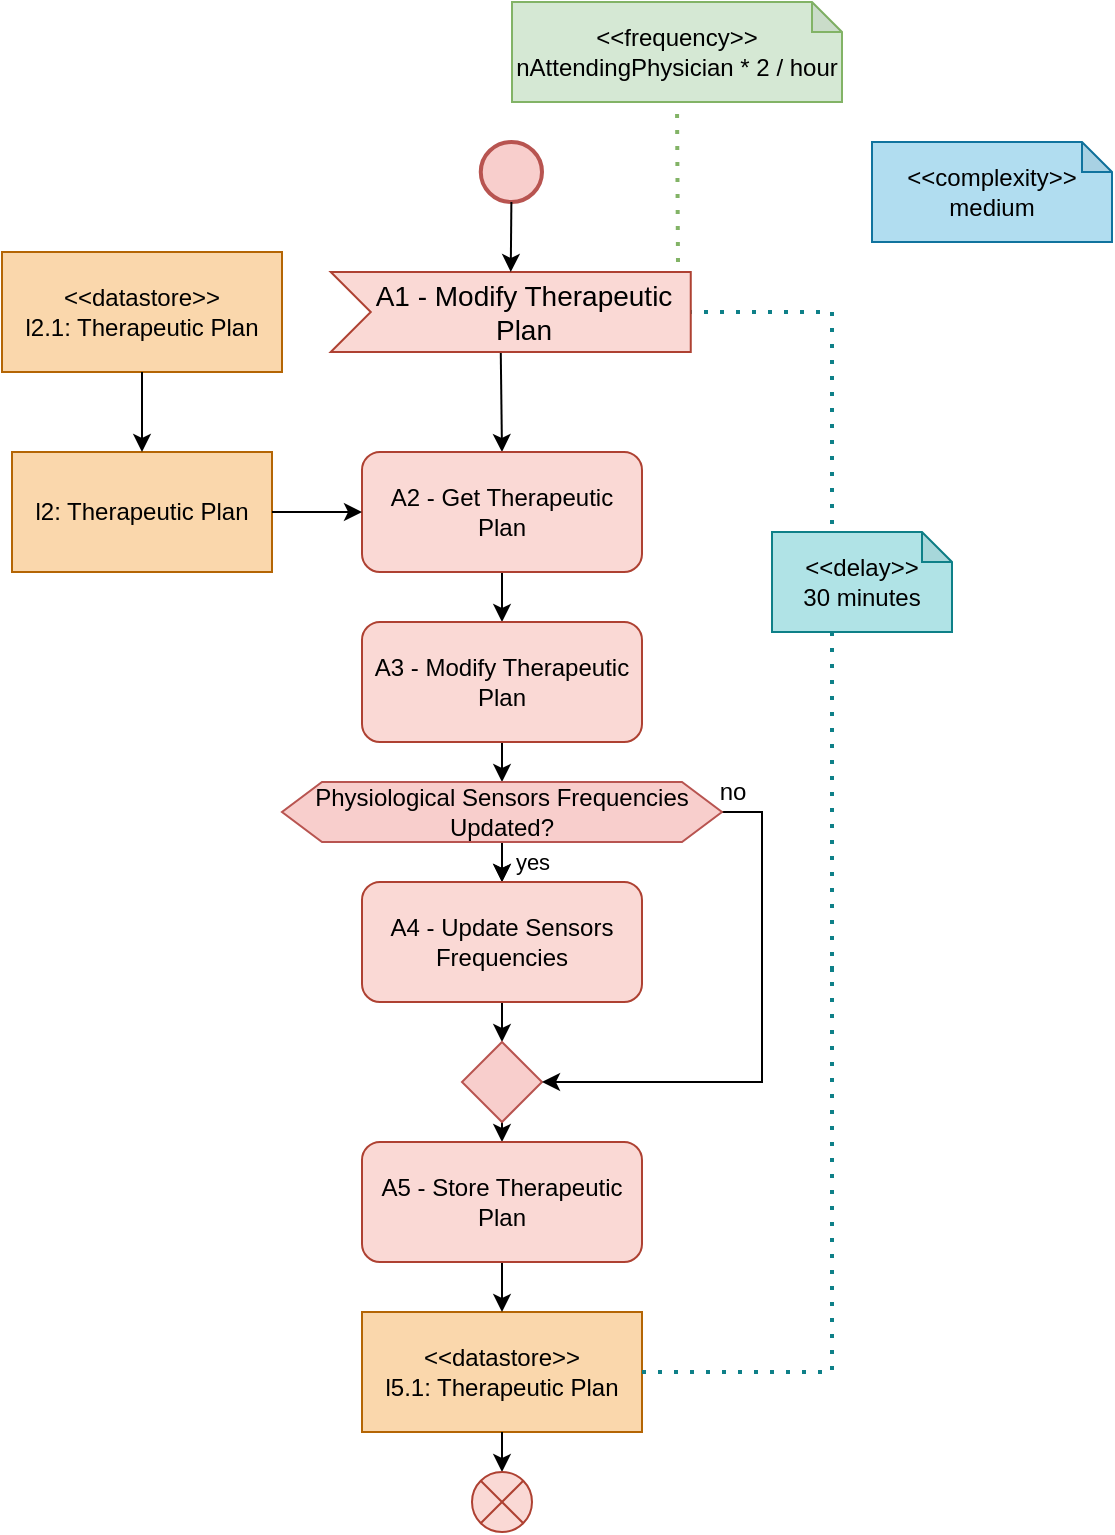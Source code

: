 <mxfile version="28.1.2">
  <diagram id="UrurUdrSDqCXS8JNvl6W" name="Pagina-1">
    <mxGraphModel dx="1034" dy="1747" grid="1" gridSize="10" guides="1" tooltips="1" connect="1" arrows="1" fold="1" page="1" pageScale="1" pageWidth="827" pageHeight="1169" math="0" shadow="0">
      <root>
        <mxCell id="0" />
        <mxCell id="1" parent="0" />
        <mxCell id="wKtUoYY_m25yU4mqdhPB-1" value="l2: Therapeutic Plan" style="rounded=0;whiteSpace=wrap;html=1;fillColor=#fad7ac;strokeColor=#b46504;" parent="1" vertex="1">
          <mxGeometry x="130" y="155" width="130" height="60" as="geometry" />
        </mxCell>
        <mxCell id="wKtUoYY_m25yU4mqdhPB-2" value="" style="endArrow=classic;html=1;rounded=0;exitX=0;exitY=0;exitDx=85;exitDy=40;exitPerimeter=0;entryX=0.5;entryY=0;entryDx=0;entryDy=0;" parent="1" source="wKtUoYY_m25yU4mqdhPB-16" target="wKtUoYY_m25yU4mqdhPB-18" edge="1">
          <mxGeometry width="50" height="50" relative="1" as="geometry">
            <mxPoint x="380" y="235" as="sourcePoint" />
            <mxPoint x="430" y="185" as="targetPoint" />
          </mxGeometry>
        </mxCell>
        <mxCell id="wKtUoYY_m25yU4mqdhPB-3" value="" style="endArrow=classic;html=1;rounded=0;exitX=0.5;exitY=1;exitDx=0;exitDy=0;entryX=0.5;entryY=0;entryDx=0;entryDy=0;" parent="1" source="wKtUoYY_m25yU4mqdhPB-18" target="wKtUoYY_m25yU4mqdhPB-19" edge="1">
          <mxGeometry width="50" height="50" relative="1" as="geometry">
            <mxPoint x="380" y="235" as="sourcePoint" />
            <mxPoint x="375" y="255" as="targetPoint" />
          </mxGeometry>
        </mxCell>
        <mxCell id="wKtUoYY_m25yU4mqdhPB-4" value="" style="endArrow=classic;html=1;rounded=0;exitX=0.5;exitY=1;exitDx=0;exitDy=0;entryX=0.5;entryY=0;entryDx=0;entryDy=0;" parent="1" source="wKtUoYY_m25yU4mqdhPB-26" target="wKtUoYY_m25yU4mqdhPB-15" edge="1">
          <mxGeometry width="50" height="50" relative="1" as="geometry">
            <mxPoint x="375" y="365" as="sourcePoint" />
            <mxPoint x="374.001" y="406.805" as="targetPoint" />
          </mxGeometry>
        </mxCell>
        <mxCell id="wKtUoYY_m25yU4mqdhPB-5" value="&amp;lt;&amp;lt;datastore&amp;gt;&amp;gt;&lt;div&gt;l5.1: Therapeutic Plan&lt;/div&gt;" style="rounded=0;whiteSpace=wrap;html=1;fillColor=#fad7ac;strokeColor=#b46504;" parent="1" vertex="1">
          <mxGeometry x="305" y="585" width="140" height="60" as="geometry" />
        </mxCell>
        <mxCell id="wKtUoYY_m25yU4mqdhPB-6" value="" style="endArrow=classic;html=1;rounded=0;exitX=0.5;exitY=1;exitDx=0;exitDy=0;entryX=0.5;entryY=0;entryDx=0;entryDy=0;" parent="1" source="wKtUoYY_m25yU4mqdhPB-15" target="wKtUoYY_m25yU4mqdhPB-5" edge="1">
          <mxGeometry width="50" height="50" relative="1" as="geometry">
            <mxPoint x="380" y="545" as="sourcePoint" />
            <mxPoint x="430" y="495" as="targetPoint" />
          </mxGeometry>
        </mxCell>
        <mxCell id="wKtUoYY_m25yU4mqdhPB-7" value="" style="endArrow=classic;html=1;rounded=0;exitX=0.5;exitY=1;exitDx=0;exitDy=0;entryX=0.5;entryY=0;entryDx=0;entryDy=0;" parent="1" source="wKtUoYY_m25yU4mqdhPB-5" target="wKtUoYY_m25yU4mqdhPB-8" edge="1">
          <mxGeometry width="50" height="50" relative="1" as="geometry">
            <mxPoint x="380" y="545" as="sourcePoint" />
            <mxPoint x="230" y="735" as="targetPoint" />
          </mxGeometry>
        </mxCell>
        <mxCell id="wKtUoYY_m25yU4mqdhPB-8" value="" style="shape=sumEllipse;perimeter=ellipsePerimeter;whiteSpace=wrap;html=1;backgroundOutline=1;fillColor=#fad9d5;strokeColor=#ae4132;" parent="1" vertex="1">
          <mxGeometry x="360" y="665" width="30" height="30" as="geometry" />
        </mxCell>
        <mxCell id="wKtUoYY_m25yU4mqdhPB-9" value="" style="endArrow=none;dashed=1;html=1;dashPattern=1 3;strokeWidth=2;rounded=0;entryX=1;entryY=0.5;entryDx=0;entryDy=0;entryPerimeter=0;fillColor=#b0e3e6;strokeColor=#0e8088;" parent="1" target="wKtUoYY_m25yU4mqdhPB-16" edge="1">
          <mxGeometry width="50" height="50" relative="1" as="geometry">
            <mxPoint x="540" y="415" as="sourcePoint" />
            <mxPoint x="430" y="85" as="targetPoint" />
            <Array as="points">
              <mxPoint x="540" y="255" />
              <mxPoint x="540" y="85" />
            </Array>
          </mxGeometry>
        </mxCell>
        <mxCell id="wKtUoYY_m25yU4mqdhPB-10" value="" style="endArrow=none;dashed=1;html=1;dashPattern=1 3;strokeWidth=2;rounded=0;exitX=1;exitY=0.5;exitDx=0;exitDy=0;fillColor=#b0e3e6;strokeColor=#0e8088;" parent="1" source="wKtUoYY_m25yU4mqdhPB-5" edge="1">
          <mxGeometry width="50" height="50" relative="1" as="geometry">
            <mxPoint x="630" y="605" as="sourcePoint" />
            <mxPoint x="540" y="410" as="targetPoint" />
            <Array as="points">
              <mxPoint x="540" y="615" />
            </Array>
          </mxGeometry>
        </mxCell>
        <mxCell id="wKtUoYY_m25yU4mqdhPB-11" value="&amp;lt;&amp;lt;delay&amp;gt;&amp;gt;&lt;br&gt;30 minutes" style="shape=note;whiteSpace=wrap;html=1;backgroundOutline=1;darkOpacity=0.05;size=15;fillColor=#b0e3e6;strokeColor=#0e8088;" parent="1" vertex="1">
          <mxGeometry x="510" y="195" width="90" height="50" as="geometry" />
        </mxCell>
        <mxCell id="wKtUoYY_m25yU4mqdhPB-12" value="&amp;lt;&amp;lt;frequency&amp;gt;&amp;gt;&lt;br&gt;nAttendingPhysician * 2 / hour" style="shape=note;whiteSpace=wrap;html=1;backgroundOutline=1;darkOpacity=0.05;size=15;fillColor=#d5e8d4;strokeColor=#82b366;" parent="1" vertex="1">
          <mxGeometry x="380" y="-70" width="165" height="50" as="geometry" />
        </mxCell>
        <mxCell id="wKtUoYY_m25yU4mqdhPB-13" value="" style="endArrow=none;dashed=1;html=1;dashPattern=1 3;strokeWidth=2;rounded=0;entryX=0.5;entryY=1;entryDx=0;entryDy=0;entryPerimeter=0;fillColor=#d5e8d4;strokeColor=#82b366;" parent="1" target="wKtUoYY_m25yU4mqdhPB-12" edge="1">
          <mxGeometry width="50" height="50" relative="1" as="geometry">
            <mxPoint x="463" y="60" as="sourcePoint" />
            <mxPoint x="430" y="185" as="targetPoint" />
            <Array as="points" />
          </mxGeometry>
        </mxCell>
        <mxCell id="wKtUoYY_m25yU4mqdhPB-14" value="&amp;lt;&amp;lt;complexity&amp;gt;&amp;gt;&lt;br&gt;medium" style="shape=note;whiteSpace=wrap;html=1;backgroundOutline=1;darkOpacity=0.05;size=15;fillColor=#b1ddf0;strokeColor=#10739e;" parent="1" vertex="1">
          <mxGeometry x="560" width="120" height="50" as="geometry" />
        </mxCell>
        <mxCell id="wKtUoYY_m25yU4mqdhPB-15" value="A5 - Store Therapeutic Plan" style="rounded=1;whiteSpace=wrap;html=1;fillColor=#fad9d5;strokeColor=#ae4132;" parent="1" vertex="1">
          <mxGeometry x="305" y="500" width="140" height="60" as="geometry" />
        </mxCell>
        <mxCell id="wKtUoYY_m25yU4mqdhPB-16" value="A1 - Modify Therapeutic Plan" style="html=1;shape=mxgraph.infographic.ribbonSimple;notch1=20;notch2=0;align=center;verticalAlign=middle;fontSize=14;fontStyle=0;fillColor=#fad9d5;flipH=0;spacingRight=0;spacingLeft=14;whiteSpace=wrap;strokeColor=#ae4132;" parent="1" vertex="1">
          <mxGeometry x="289.38" y="65" width="180" height="40" as="geometry" />
        </mxCell>
        <mxCell id="wKtUoYY_m25yU4mqdhPB-18" value="A2 - Get Therapeutic Plan" style="rounded=1;whiteSpace=wrap;html=1;fillColor=#fad9d5;strokeColor=#ae4132;" parent="1" vertex="1">
          <mxGeometry x="305" y="155" width="140" height="60" as="geometry" />
        </mxCell>
        <mxCell id="wKtUoYY_m25yU4mqdhPB-32" style="edgeStyle=orthogonalEdgeStyle;rounded=0;orthogonalLoop=1;jettySize=auto;html=1;exitX=0.5;exitY=1;exitDx=0;exitDy=0;entryX=0.5;entryY=0;entryDx=0;entryDy=0;" parent="1" source="wKtUoYY_m25yU4mqdhPB-19" target="wKtUoYY_m25yU4mqdhPB-30" edge="1">
          <mxGeometry relative="1" as="geometry" />
        </mxCell>
        <mxCell id="wKtUoYY_m25yU4mqdhPB-19" value="A3 - Modify Therapeutic Plan" style="rounded=1;whiteSpace=wrap;html=1;fillColor=#fad9d5;strokeColor=#ae4132;" parent="1" vertex="1">
          <mxGeometry x="305" y="240" width="140" height="60" as="geometry" />
        </mxCell>
        <mxCell id="wKtUoYY_m25yU4mqdhPB-20" value="" style="endArrow=classic;html=1;rounded=0;exitX=0.5;exitY=1;exitDx=0;exitDy=0;entryX=0.5;entryY=0;entryDx=0;entryDy=0;" parent="1" source="wKtUoYY_m25yU4mqdhPB-30" target="wKtUoYY_m25yU4mqdhPB-17" edge="1">
          <mxGeometry width="50" height="50" relative="1" as="geometry">
            <mxPoint x="470" y="330" as="sourcePoint" />
            <mxPoint x="470" y="360" as="targetPoint" />
          </mxGeometry>
        </mxCell>
        <mxCell id="wKtUoYY_m25yU4mqdhPB-36" value="yes" style="edgeLabel;html=1;align=center;verticalAlign=middle;resizable=0;points=[];" parent="wKtUoYY_m25yU4mqdhPB-20" vertex="1" connectable="0">
          <mxGeometry x="0.12" y="1" relative="1" as="geometry">
            <mxPoint x="14" y="-1" as="offset" />
          </mxGeometry>
        </mxCell>
        <mxCell id="wKtUoYY_m25yU4mqdhPB-21" value="" style="endArrow=classic;html=1;rounded=0;exitX=1;exitY=0.5;exitDx=0;exitDy=0;entryX=0;entryY=0.5;entryDx=0;entryDy=0;" parent="1" source="wKtUoYY_m25yU4mqdhPB-1" target="wKtUoYY_m25yU4mqdhPB-18" edge="1">
          <mxGeometry width="50" height="50" relative="1" as="geometry">
            <mxPoint x="250" y="250" as="sourcePoint" />
            <mxPoint x="250" y="280" as="targetPoint" />
          </mxGeometry>
        </mxCell>
        <mxCell id="wKtUoYY_m25yU4mqdhPB-22" value="&amp;lt;&amp;lt;datastore&amp;gt;&amp;gt;&lt;div&gt;l2.1: Therapeutic Plan&lt;/div&gt;" style="rounded=0;whiteSpace=wrap;html=1;fillColor=#fad7ac;strokeColor=#b46504;" parent="1" vertex="1">
          <mxGeometry x="125" y="55" width="140" height="60" as="geometry" />
        </mxCell>
        <mxCell id="wKtUoYY_m25yU4mqdhPB-24" value="" style="endArrow=classic;html=1;rounded=0;exitX=0.5;exitY=1;exitDx=0;exitDy=0;entryX=0.5;entryY=0;entryDx=0;entryDy=0;" parent="1" source="wKtUoYY_m25yU4mqdhPB-22" target="wKtUoYY_m25yU4mqdhPB-1" edge="1">
          <mxGeometry width="50" height="50" relative="1" as="geometry">
            <mxPoint x="180" y="130" as="sourcePoint" />
            <mxPoint x="225" y="130" as="targetPoint" />
          </mxGeometry>
        </mxCell>
        <mxCell id="wKtUoYY_m25yU4mqdhPB-25" value="" style="endArrow=classic;html=1;rounded=0;exitX=0.5;exitY=1;exitDx=0;exitDy=0;entryX=0.5;entryY=0;entryDx=0;entryDy=0;" parent="1" target="wKtUoYY_m25yU4mqdhPB-17" edge="1">
          <mxGeometry width="50" height="50" relative="1" as="geometry">
            <mxPoint x="375" y="365" as="sourcePoint" />
            <mxPoint x="375" y="440" as="targetPoint" />
          </mxGeometry>
        </mxCell>
        <mxCell id="wKtUoYY_m25yU4mqdhPB-34" style="edgeStyle=orthogonalEdgeStyle;rounded=0;orthogonalLoop=1;jettySize=auto;html=1;exitX=0.5;exitY=1;exitDx=0;exitDy=0;entryX=0.5;entryY=0;entryDx=0;entryDy=0;" parent="1" source="wKtUoYY_m25yU4mqdhPB-17" target="wKtUoYY_m25yU4mqdhPB-26" edge="1">
          <mxGeometry relative="1" as="geometry" />
        </mxCell>
        <mxCell id="wKtUoYY_m25yU4mqdhPB-17" value="A4 - Update Sensors Frequencies" style="rounded=1;whiteSpace=wrap;html=1;fillColor=#fad9d5;strokeColor=#ae4132;" parent="1" vertex="1">
          <mxGeometry x="305" y="370" width="140" height="60" as="geometry" />
        </mxCell>
        <mxCell id="wKtUoYY_m25yU4mqdhPB-26" value="" style="rhombus;whiteSpace=wrap;html=1;fillColor=#f8cecc;strokeColor=#b85450;" parent="1" vertex="1">
          <mxGeometry x="355" y="450" width="40" height="40" as="geometry" />
        </mxCell>
        <mxCell id="wKtUoYY_m25yU4mqdhPB-35" style="edgeStyle=orthogonalEdgeStyle;rounded=0;orthogonalLoop=1;jettySize=auto;html=1;exitX=1;exitY=0.5;exitDx=0;exitDy=0;entryX=1;entryY=0.5;entryDx=0;entryDy=0;" parent="1" source="wKtUoYY_m25yU4mqdhPB-30" target="wKtUoYY_m25yU4mqdhPB-26" edge="1">
          <mxGeometry relative="1" as="geometry" />
        </mxCell>
        <mxCell id="wKtUoYY_m25yU4mqdhPB-30" value="Physiological Sensors Frequencies Updated?" style="shape=hexagon;perimeter=hexagonPerimeter2;whiteSpace=wrap;html=1;fixedSize=1;fillColor=#f8cecc;strokeColor=#b85450;" parent="1" vertex="1">
          <mxGeometry x="265" y="320" width="220" height="30" as="geometry" />
        </mxCell>
        <mxCell id="wKtUoYY_m25yU4mqdhPB-37" value="no" style="text;html=1;align=center;verticalAlign=middle;resizable=0;points=[];autosize=1;strokeColor=none;fillColor=none;" parent="1" vertex="1">
          <mxGeometry x="470" y="310" width="40" height="30" as="geometry" />
        </mxCell>
        <mxCell id="wKtUoYY_m25yU4mqdhPB-39" value="" style="strokeWidth=2;html=1;shape=mxgraph.flowchart.start_2;whiteSpace=wrap;fillColor=#f8cecc;strokeColor=#b85450;" parent="1" vertex="1">
          <mxGeometry x="364.38" width="30.62" height="30" as="geometry" />
        </mxCell>
        <mxCell id="wKtUoYY_m25yU4mqdhPB-40" value="" style="endArrow=classic;html=1;rounded=0;exitX=0.5;exitY=1;exitDx=0;exitDy=0;exitPerimeter=0;entryX=0;entryY=0;entryDx=90;entryDy=0;entryPerimeter=0;" parent="1" source="wKtUoYY_m25yU4mqdhPB-39" target="wKtUoYY_m25yU4mqdhPB-16" edge="1">
          <mxGeometry width="50" height="50" relative="1" as="geometry">
            <mxPoint x="370" y="50" as="sourcePoint" />
            <mxPoint x="371" y="100" as="targetPoint" />
          </mxGeometry>
        </mxCell>
      </root>
    </mxGraphModel>
  </diagram>
</mxfile>
